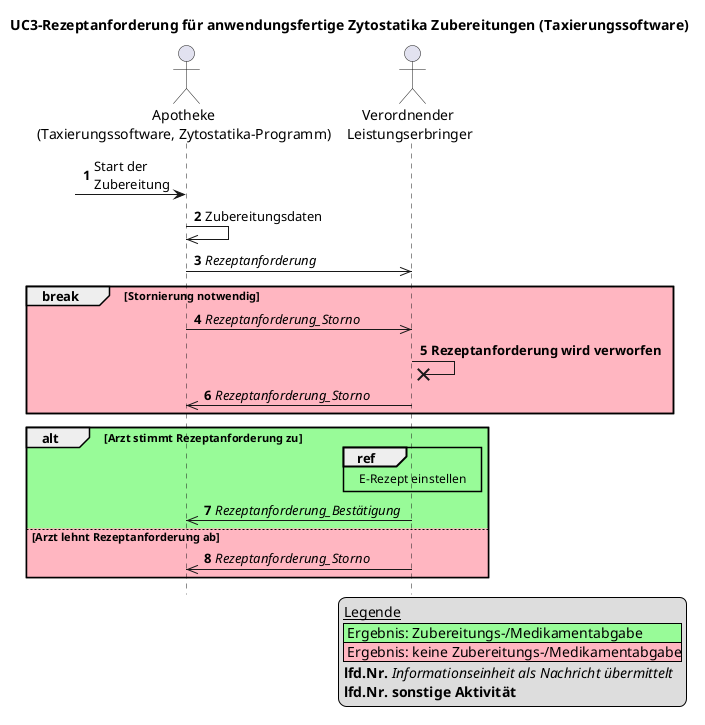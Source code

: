 @startuml name = "UC3-Rezeptanforderung-Taxierungssoftware"


skinparam maxMessageSize 300

title UC3-Rezeptanforderung für anwendungsfertige Zytostatika Zubereitungen (Taxierungssoftware)
hide footbox
autonumber


actor "Apotheke\n(Taxierungssoftware, Zytostatika-Programm)" as AVS
actor "Verordnender \nLeistungserbringer" as Arzt

participant "Primärsystem" as Arzt


legend bottom right
    __Legende__
    |<#PaleGreen> Ergebnis: Zubereitungs-/Medikamentabgabe|
    |<#LightPink> Ergebnis: keine Zubereitungs-/Medikamentabgabe|
    **lfd.Nr.** //Informationseinheit als Nachricht übermittelt//
    **lfd.Nr.** **sonstige Aktivität**
endlegend

?-> AVS: Start der \nZubereitung

AVS ->> AVS: Zubereitungsdaten

AVS ->> Arzt: //Rezeptanforderung//

break #LightPink Stornierung notwendig
    AVS ->> Arzt: //Rezeptanforderung_Storno//
    Arzt ->x Arzt: **Rezeptanforderung wird verworfen**
    Arzt ->> AVS: //Rezeptanforderung_Storno//
end

alt #PaleGreen Arzt stimmt Rezeptanforderung zu
    ref over Arzt, Arzt #lightyellow
        E-Rezept einstellen
    end ref
    Arzt ->> AVS: //Rezeptanforderung_Bestätigung//
else #LightPink Arzt lehnt Rezeptanforderung ab
    Arzt ->> AVS: //Rezeptanforderung_Storno//

end

@enduml
